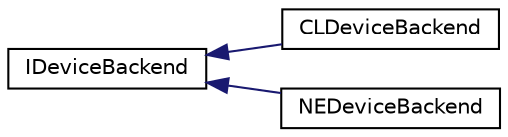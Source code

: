 digraph "Graphical Class Hierarchy"
{
 // LATEX_PDF_SIZE
  edge [fontname="Helvetica",fontsize="10",labelfontname="Helvetica",labelfontsize="10"];
  node [fontname="Helvetica",fontsize="10",shape=record];
  rankdir="LR";
  Node0 [label="IDeviceBackend",height=0.2,width=0.4,color="black", fillcolor="white", style="filled",URL="$classarm__compute_1_1graph_1_1backends_1_1_i_device_backend.xhtml",tooltip="Device backend interface."];
  Node0 -> Node1 [dir="back",color="midnightblue",fontsize="10",style="solid",fontname="Helvetica"];
  Node1 [label="CLDeviceBackend",height=0.2,width=0.4,color="black", fillcolor="white", style="filled",URL="$classarm__compute_1_1graph_1_1backends_1_1_c_l_device_backend.xhtml",tooltip="OpenCL device backend."];
  Node0 -> Node2 [dir="back",color="midnightblue",fontsize="10",style="solid",fontname="Helvetica"];
  Node2 [label="NEDeviceBackend",height=0.2,width=0.4,color="black", fillcolor="white", style="filled",URL="$classarm__compute_1_1graph_1_1backends_1_1_n_e_device_backend.xhtml",tooltip="CPU device backend."];
}
